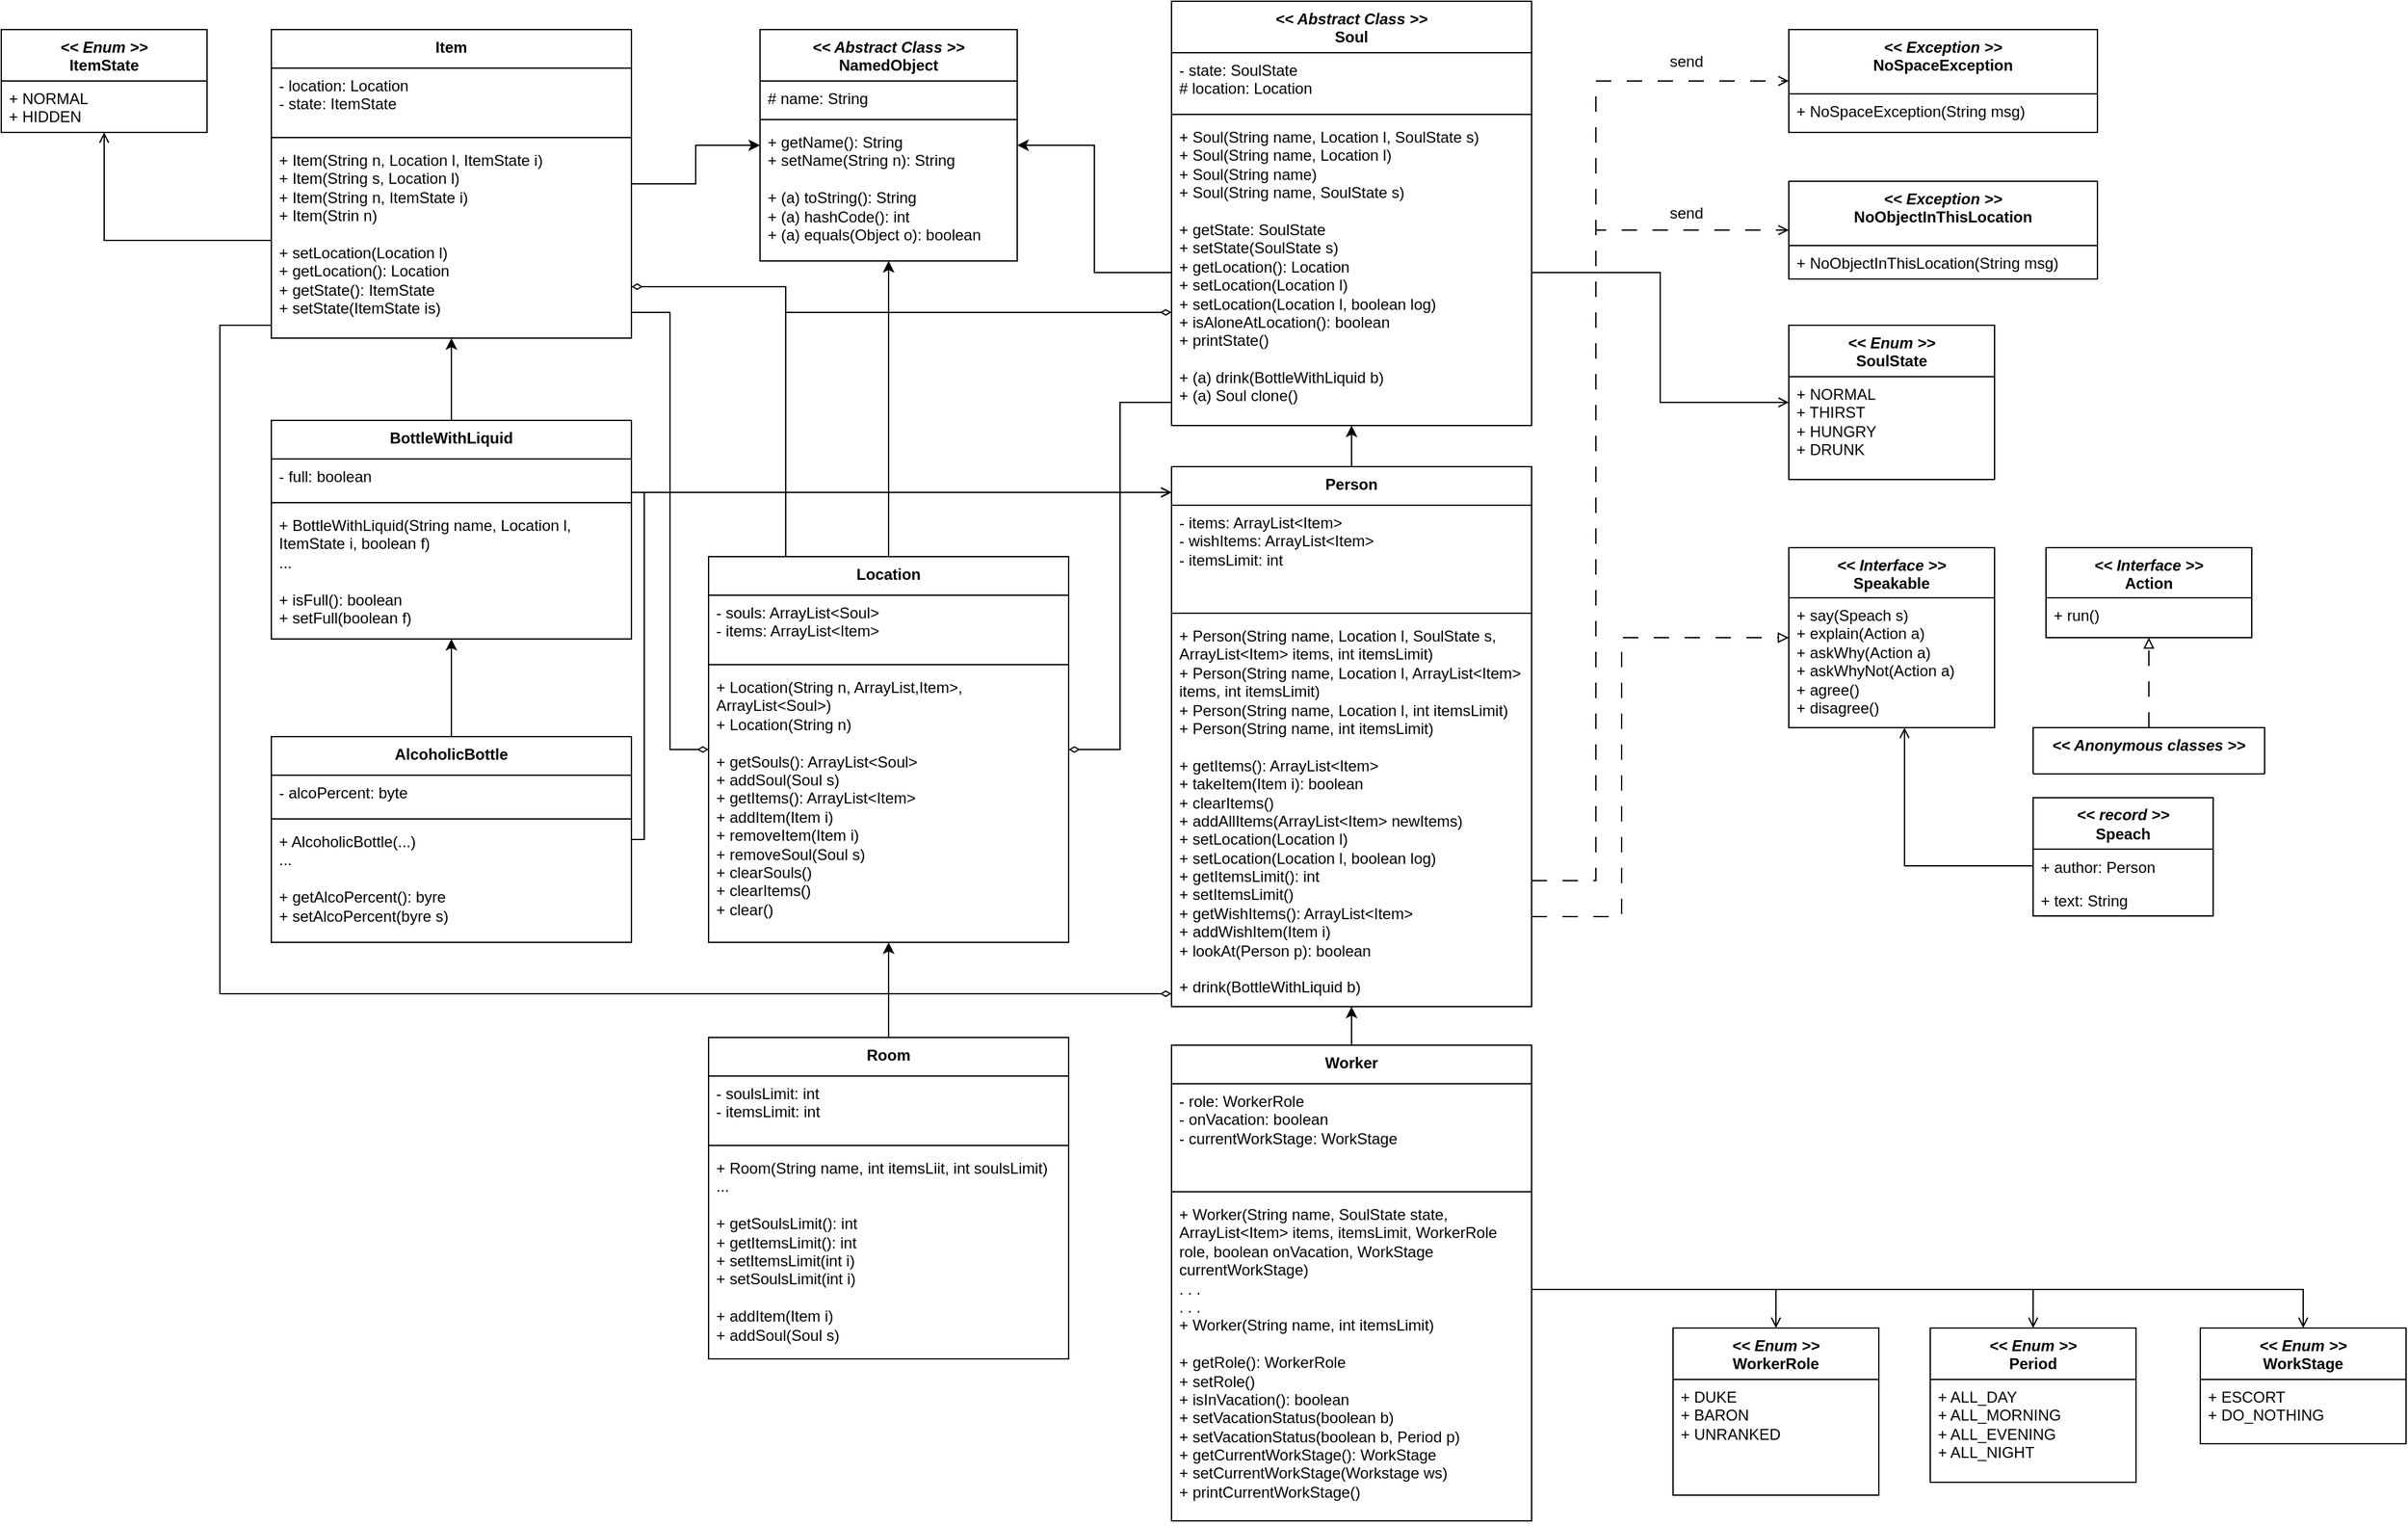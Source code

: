 <mxfile version="24.7.17">
  <diagram name="Страница — 1" id="LqP0IWV-98wRrOKhGhP9">
    <mxGraphModel dx="2715" dy="1742" grid="1" gridSize="10" guides="1" tooltips="1" connect="1" arrows="1" fold="1" page="1" pageScale="1" pageWidth="1920" pageHeight="1200" math="0" shadow="0">
      <root>
        <mxCell id="0" />
        <mxCell id="1" parent="0" />
        <mxCell id="dfD37ds1Ss6bj-lWqaT2-2" value="&lt;i&gt;&amp;lt;&amp;lt; Abstract Class &amp;gt;&amp;gt;&lt;/i&gt;&lt;div&gt;NamedObject&lt;/div&gt;" style="swimlane;fontStyle=1;align=center;verticalAlign=top;childLayout=stackLayout;horizontal=1;startSize=40;horizontalStack=0;resizeParent=1;resizeParentMax=0;resizeLast=0;collapsible=1;marginBottom=0;whiteSpace=wrap;html=1;" vertex="1" parent="1">
          <mxGeometry x="610" y="30" width="200" height="180" as="geometry" />
        </mxCell>
        <mxCell id="dfD37ds1Ss6bj-lWqaT2-3" value="# name: String" style="text;strokeColor=none;fillColor=none;align=left;verticalAlign=top;spacingLeft=4;spacingRight=4;overflow=hidden;rotatable=0;points=[[0,0.5],[1,0.5]];portConstraint=eastwest;whiteSpace=wrap;html=1;" vertex="1" parent="dfD37ds1Ss6bj-lWqaT2-2">
          <mxGeometry y="40" width="200" height="26" as="geometry" />
        </mxCell>
        <mxCell id="dfD37ds1Ss6bj-lWqaT2-4" value="" style="line;strokeWidth=1;fillColor=none;align=left;verticalAlign=middle;spacingTop=-1;spacingLeft=3;spacingRight=3;rotatable=0;labelPosition=right;points=[];portConstraint=eastwest;strokeColor=inherit;" vertex="1" parent="dfD37ds1Ss6bj-lWqaT2-2">
          <mxGeometry y="66" width="200" height="8" as="geometry" />
        </mxCell>
        <mxCell id="dfD37ds1Ss6bj-lWqaT2-5" value="+ getName(): String&lt;div&gt;+ setName(String n): String&lt;/div&gt;&lt;div&gt;&lt;br&gt;&lt;/div&gt;&lt;div&gt;+ (a) toString(): String&lt;/div&gt;&lt;div&gt;+ (a) hashCode(): int&lt;/div&gt;&lt;div&gt;+ (a) equals(Object o): boolean&lt;/div&gt;" style="text;strokeColor=none;fillColor=none;align=left;verticalAlign=top;spacingLeft=4;spacingRight=4;overflow=hidden;rotatable=0;points=[[0,0.5],[1,0.5]];portConstraint=eastwest;whiteSpace=wrap;html=1;" vertex="1" parent="dfD37ds1Ss6bj-lWqaT2-2">
          <mxGeometry y="74" width="200" height="106" as="geometry" />
        </mxCell>
        <mxCell id="dfD37ds1Ss6bj-lWqaT2-100" style="edgeStyle=orthogonalEdgeStyle;rounded=0;orthogonalLoop=1;jettySize=auto;html=1;endArrow=diamondThin;endFill=0;" edge="1" parent="1" source="dfD37ds1Ss6bj-lWqaT2-7" target="dfD37ds1Ss6bj-lWqaT2-55">
          <mxGeometry relative="1" as="geometry">
            <Array as="points">
              <mxPoint x="890" y="320" />
              <mxPoint x="890" y="590" />
            </Array>
          </mxGeometry>
        </mxCell>
        <mxCell id="dfD37ds1Ss6bj-lWqaT2-7" value="&lt;div&gt;&lt;i&gt;&amp;lt;&amp;lt; Abstract Class &amp;gt;&amp;gt;&lt;/i&gt;&lt;/div&gt;Soul" style="swimlane;fontStyle=1;align=center;verticalAlign=top;childLayout=stackLayout;horizontal=1;startSize=40;horizontalStack=0;resizeParent=1;resizeParentMax=0;resizeLast=0;collapsible=1;marginBottom=0;whiteSpace=wrap;html=1;" vertex="1" parent="1">
          <mxGeometry x="930" y="8" width="280" height="330" as="geometry" />
        </mxCell>
        <mxCell id="dfD37ds1Ss6bj-lWqaT2-8" value="- state: SoulState&lt;div&gt;&lt;div&gt;# location: Location&lt;/div&gt;&lt;/div&gt;&lt;div&gt;&lt;br&gt;&lt;/div&gt;" style="text;strokeColor=none;fillColor=none;align=left;verticalAlign=top;spacingLeft=4;spacingRight=4;overflow=hidden;rotatable=0;points=[[0,0.5],[1,0.5]];portConstraint=eastwest;whiteSpace=wrap;html=1;" vertex="1" parent="dfD37ds1Ss6bj-lWqaT2-7">
          <mxGeometry y="40" width="280" height="44" as="geometry" />
        </mxCell>
        <mxCell id="dfD37ds1Ss6bj-lWqaT2-9" value="" style="line;strokeWidth=1;fillColor=none;align=left;verticalAlign=middle;spacingTop=-1;spacingLeft=3;spacingRight=3;rotatable=0;labelPosition=right;points=[];portConstraint=eastwest;strokeColor=inherit;" vertex="1" parent="dfD37ds1Ss6bj-lWqaT2-7">
          <mxGeometry y="84" width="280" height="8" as="geometry" />
        </mxCell>
        <mxCell id="dfD37ds1Ss6bj-lWqaT2-10" value="&lt;div&gt;+ Soul(String name, Location l, SoulState s)&lt;/div&gt;&lt;div&gt;+ Soul(String name, Location l)&lt;/div&gt;&lt;div&gt;+ Soul(String name)&lt;/div&gt;&lt;div&gt;+ Soul(String name, SoulState s)&lt;/div&gt;&lt;div&gt;&lt;br&gt;&lt;/div&gt;+ getState: SoulState&lt;div&gt;+ setState(SoulState s)&lt;/div&gt;&lt;div&gt;+ getLocation(): Location&lt;/div&gt;&lt;div&gt;+ setLocation(Location l)&lt;/div&gt;&lt;div&gt;+ setLocation(Location l, boolean log)&lt;/div&gt;&lt;div&gt;+ isAloneAtLocation(): boolean&lt;/div&gt;&lt;div&gt;+ printState()&lt;/div&gt;&lt;div&gt;&lt;br&gt;&lt;/div&gt;&lt;div&gt;+ (a) drink(BottleWithLiquid b)&lt;/div&gt;&lt;div&gt;+ (a) Soul clone()&lt;/div&gt;" style="text;strokeColor=none;fillColor=none;align=left;verticalAlign=top;spacingLeft=4;spacingRight=4;overflow=hidden;rotatable=0;points=[[0,0.5],[1,0.5]];portConstraint=eastwest;whiteSpace=wrap;html=1;" vertex="1" parent="dfD37ds1Ss6bj-lWqaT2-7">
          <mxGeometry y="92" width="280" height="238" as="geometry" />
        </mxCell>
        <mxCell id="dfD37ds1Ss6bj-lWqaT2-11" style="edgeStyle=orthogonalEdgeStyle;rounded=0;orthogonalLoop=1;jettySize=auto;html=1;" edge="1" parent="1" source="dfD37ds1Ss6bj-lWqaT2-10" target="dfD37ds1Ss6bj-lWqaT2-2">
          <mxGeometry relative="1" as="geometry" />
        </mxCell>
        <mxCell id="dfD37ds1Ss6bj-lWqaT2-30" style="edgeStyle=orthogonalEdgeStyle;rounded=0;orthogonalLoop=1;jettySize=auto;html=1;" edge="1" parent="1" source="dfD37ds1Ss6bj-lWqaT2-12" target="dfD37ds1Ss6bj-lWqaT2-7">
          <mxGeometry relative="1" as="geometry" />
        </mxCell>
        <mxCell id="dfD37ds1Ss6bj-lWqaT2-35" style="edgeStyle=orthogonalEdgeStyle;rounded=0;orthogonalLoop=1;jettySize=auto;html=1;dashed=1;dashPattern=12 12;endArrow=block;endFill=0;" edge="1" parent="1" source="dfD37ds1Ss6bj-lWqaT2-12" target="dfD37ds1Ss6bj-lWqaT2-31">
          <mxGeometry relative="1" as="geometry">
            <Array as="points">
              <mxPoint x="1280" y="720" />
              <mxPoint x="1280" y="503" />
            </Array>
          </mxGeometry>
        </mxCell>
        <mxCell id="dfD37ds1Ss6bj-lWqaT2-12" value="&lt;div&gt;Person&lt;/div&gt;" style="swimlane;fontStyle=1;align=center;verticalAlign=top;childLayout=stackLayout;horizontal=1;startSize=30;horizontalStack=0;resizeParent=1;resizeParentMax=0;resizeLast=0;collapsible=1;marginBottom=0;whiteSpace=wrap;html=1;" vertex="1" parent="1">
          <mxGeometry x="930" y="370" width="280" height="420" as="geometry" />
        </mxCell>
        <mxCell id="dfD37ds1Ss6bj-lWqaT2-13" value="- items: ArrayList&amp;lt;Item&amp;gt;&lt;div&gt;- wishItems: ArrayList&amp;lt;Item&amp;gt;&lt;/div&gt;&lt;div&gt;- itemsLimit: int&lt;/div&gt;" style="text;align=left;verticalAlign=top;spacingLeft=4;spacingRight=4;overflow=hidden;rotatable=0;points=[[0,0.5],[1,0.5]];portConstraint=eastwest;whiteSpace=wrap;html=1;" vertex="1" parent="dfD37ds1Ss6bj-lWqaT2-12">
          <mxGeometry y="30" width="280" height="80" as="geometry" />
        </mxCell>
        <mxCell id="dfD37ds1Ss6bj-lWqaT2-14" value="" style="line;strokeWidth=1;fillColor=none;align=left;verticalAlign=middle;spacingTop=-1;spacingLeft=3;spacingRight=3;rotatable=0;labelPosition=right;points=[];portConstraint=eastwest;strokeColor=inherit;" vertex="1" parent="dfD37ds1Ss6bj-lWqaT2-12">
          <mxGeometry y="110" width="280" height="8" as="geometry" />
        </mxCell>
        <mxCell id="dfD37ds1Ss6bj-lWqaT2-15" value="+ Person(String name, Location l, SoulState s, ArrayList&amp;lt;Item&amp;gt; items, int itemsLimit)&lt;div&gt;+ Person(String name, Location l, ArrayList&amp;lt;Item&amp;gt; items, int itemsLimit)&lt;/div&gt;&lt;div&gt;+ Person(String name, Location l, int itemsLimit)&lt;/div&gt;&lt;div&gt;+ Person(String name, int itemsLimit)&lt;/div&gt;&lt;div&gt;&lt;br&gt;&lt;/div&gt;&lt;div&gt;+ getItems(): ArrayList&amp;lt;Item&amp;gt;&lt;/div&gt;&lt;div&gt;+ takeItem(Item i): boolean&lt;/div&gt;&lt;div&gt;+ clearItems()&lt;/div&gt;&lt;div&gt;+ addAllItems(ArrayList&amp;lt;Item&amp;gt; newItems)&lt;/div&gt;&lt;div&gt;+ setLocation(Location l)&lt;/div&gt;&lt;div&gt;+ setLocation(Location l, boolean log)&lt;/div&gt;&lt;div&gt;+ getItemsLimit(): int&lt;/div&gt;&lt;div&gt;+ setItemsLimit()&lt;/div&gt;&lt;div&gt;+ getWishItems(): ArrayList&amp;lt;Item&amp;gt;&lt;/div&gt;&lt;div&gt;+ addWishItem(Item i)&lt;/div&gt;&lt;div&gt;+ lookAt(Person p): boolean&lt;/div&gt;&lt;div&gt;&lt;br&gt;&lt;/div&gt;&lt;div&gt;+ drink(BottleWithLiquid b)&lt;/div&gt;" style="text;strokeColor=none;fillColor=none;align=left;verticalAlign=top;spacingLeft=4;spacingRight=4;overflow=hidden;rotatable=0;points=[[0,0.5],[1,0.5]];portConstraint=eastwest;whiteSpace=wrap;html=1;" vertex="1" parent="dfD37ds1Ss6bj-lWqaT2-12">
          <mxGeometry y="118" width="280" height="302" as="geometry" />
        </mxCell>
        <mxCell id="dfD37ds1Ss6bj-lWqaT2-16" value="&lt;i&gt;&amp;lt;&amp;lt; Exception &amp;gt;&amp;gt;&lt;/i&gt;&lt;div&gt;NoSpaceException&lt;/div&gt;" style="swimlane;fontStyle=1;align=center;verticalAlign=top;childLayout=stackLayout;horizontal=1;startSize=50;horizontalStack=0;resizeParent=1;resizeParentMax=0;resizeLast=0;collapsible=1;marginBottom=0;whiteSpace=wrap;html=1;" vertex="1" parent="1">
          <mxGeometry x="1410" y="30" width="240" height="80" as="geometry" />
        </mxCell>
        <mxCell id="dfD37ds1Ss6bj-lWqaT2-19" value="+ NoSpaceException(String msg)" style="text;strokeColor=none;fillColor=none;align=left;verticalAlign=top;spacingLeft=4;spacingRight=4;overflow=hidden;rotatable=0;points=[[0,0.5],[1,0.5]];portConstraint=eastwest;whiteSpace=wrap;html=1;" vertex="1" parent="dfD37ds1Ss6bj-lWqaT2-16">
          <mxGeometry y="50" width="240" height="30" as="geometry" />
        </mxCell>
        <mxCell id="dfD37ds1Ss6bj-lWqaT2-20" value="&lt;i&gt;&amp;lt;&amp;lt; Exception &amp;gt;&amp;gt;&lt;/i&gt;&lt;div&gt;NoObjectInThisLocation&lt;/div&gt;" style="swimlane;fontStyle=1;align=center;verticalAlign=top;childLayout=stackLayout;horizontal=1;startSize=50;horizontalStack=0;resizeParent=1;resizeParentMax=0;resizeLast=0;collapsible=1;marginBottom=0;whiteSpace=wrap;html=1;" vertex="1" parent="1">
          <mxGeometry x="1410" y="148" width="240" height="76" as="geometry" />
        </mxCell>
        <mxCell id="dfD37ds1Ss6bj-lWqaT2-23" value="+&amp;nbsp;&lt;span style=&quot;text-align: center;&quot;&gt;NoObjectInThisLocation(String msg)&lt;/span&gt;" style="text;strokeColor=none;fillColor=none;align=left;verticalAlign=top;spacingLeft=4;spacingRight=4;overflow=hidden;rotatable=0;points=[[0,0.5],[1,0.5]];portConstraint=eastwest;whiteSpace=wrap;html=1;" vertex="1" parent="dfD37ds1Ss6bj-lWqaT2-20">
          <mxGeometry y="50" width="240" height="26" as="geometry" />
        </mxCell>
        <mxCell id="dfD37ds1Ss6bj-lWqaT2-24" style="edgeStyle=orthogonalEdgeStyle;rounded=0;orthogonalLoop=1;jettySize=auto;html=1;dashed=1;dashPattern=12 12;endArrow=open;endFill=0;" edge="1" parent="1" source="dfD37ds1Ss6bj-lWqaT2-15" target="dfD37ds1Ss6bj-lWqaT2-16">
          <mxGeometry relative="1" as="geometry">
            <Array as="points">
              <mxPoint x="1260" y="692" />
              <mxPoint x="1260" y="70" />
            </Array>
          </mxGeometry>
        </mxCell>
        <mxCell id="dfD37ds1Ss6bj-lWqaT2-25" style="edgeStyle=orthogonalEdgeStyle;rounded=0;orthogonalLoop=1;jettySize=auto;html=1;dashed=1;dashPattern=12 12;endArrow=open;endFill=0;" edge="1" parent="1" source="dfD37ds1Ss6bj-lWqaT2-15" target="dfD37ds1Ss6bj-lWqaT2-20">
          <mxGeometry relative="1" as="geometry">
            <Array as="points">
              <mxPoint x="1260" y="692" />
              <mxPoint x="1260" y="186" />
            </Array>
          </mxGeometry>
        </mxCell>
        <mxCell id="dfD37ds1Ss6bj-lWqaT2-28" value="send" style="text;html=1;align=center;verticalAlign=middle;resizable=0;points=[];autosize=1;strokeColor=none;fillColor=none;" vertex="1" parent="1">
          <mxGeometry x="1305" y="158" width="50" height="30" as="geometry" />
        </mxCell>
        <mxCell id="dfD37ds1Ss6bj-lWqaT2-29" value="send" style="text;html=1;align=center;verticalAlign=middle;resizable=0;points=[];autosize=1;strokeColor=none;fillColor=none;" vertex="1" parent="1">
          <mxGeometry x="1305" y="40" width="50" height="30" as="geometry" />
        </mxCell>
        <mxCell id="dfD37ds1Ss6bj-lWqaT2-31" value="&lt;i&gt;&amp;lt;&amp;lt; Interface &amp;gt;&amp;gt;&lt;/i&gt;&lt;div&gt;Speakable&lt;/div&gt;" style="swimlane;fontStyle=1;align=center;verticalAlign=top;childLayout=stackLayout;horizontal=1;startSize=39;horizontalStack=0;resizeParent=1;resizeParentMax=0;resizeLast=0;collapsible=1;marginBottom=0;whiteSpace=wrap;html=1;" vertex="1" parent="1">
          <mxGeometry x="1410" y="433" width="160" height="140" as="geometry" />
        </mxCell>
        <mxCell id="dfD37ds1Ss6bj-lWqaT2-34" value="+ say(Speach s)&lt;div&gt;+ explain(Action a)&lt;/div&gt;&lt;div&gt;+ askWhy(Action a)&lt;/div&gt;&lt;div&gt;+ askWhyNot(Action a)&lt;/div&gt;&lt;div&gt;+ agree()&lt;/div&gt;&lt;div&gt;+ disagree()&lt;/div&gt;" style="text;strokeColor=none;fillColor=none;align=left;verticalAlign=top;spacingLeft=4;spacingRight=4;overflow=hidden;rotatable=0;points=[[0,0.5],[1,0.5]];portConstraint=eastwest;whiteSpace=wrap;html=1;" vertex="1" parent="dfD37ds1Ss6bj-lWqaT2-31">
          <mxGeometry y="39" width="160" height="101" as="geometry" />
        </mxCell>
        <mxCell id="dfD37ds1Ss6bj-lWqaT2-36" value="&lt;i&gt;&amp;lt;&amp;lt; Interface &amp;gt;&amp;gt;&lt;/i&gt;&lt;div&gt;Action&lt;/div&gt;" style="swimlane;fontStyle=1;align=center;verticalAlign=top;childLayout=stackLayout;horizontal=1;startSize=39;horizontalStack=0;resizeParent=1;resizeParentMax=0;resizeLast=0;collapsible=1;marginBottom=0;whiteSpace=wrap;html=1;" vertex="1" parent="1">
          <mxGeometry x="1610" y="433" width="160" height="70" as="geometry" />
        </mxCell>
        <mxCell id="dfD37ds1Ss6bj-lWqaT2-37" value="+ run()" style="text;strokeColor=none;fillColor=none;align=left;verticalAlign=top;spacingLeft=4;spacingRight=4;overflow=hidden;rotatable=0;points=[[0,0.5],[1,0.5]];portConstraint=eastwest;whiteSpace=wrap;html=1;" vertex="1" parent="dfD37ds1Ss6bj-lWqaT2-36">
          <mxGeometry y="39" width="160" height="31" as="geometry" />
        </mxCell>
        <mxCell id="dfD37ds1Ss6bj-lWqaT2-40" style="edgeStyle=orthogonalEdgeStyle;rounded=0;orthogonalLoop=1;jettySize=auto;html=1;dashed=1;dashPattern=12 12;endArrow=block;endFill=0;" edge="1" parent="1" source="dfD37ds1Ss6bj-lWqaT2-38" target="dfD37ds1Ss6bj-lWqaT2-36">
          <mxGeometry relative="1" as="geometry" />
        </mxCell>
        <mxCell id="dfD37ds1Ss6bj-lWqaT2-38" value="&lt;i&gt;&amp;lt;&amp;lt; Anonymous classes &amp;gt;&amp;gt;&lt;/i&gt;&lt;div&gt;&lt;br&gt;&lt;/div&gt;" style="swimlane;fontStyle=1;align=center;verticalAlign=top;childLayout=stackLayout;horizontal=1;startSize=36;horizontalStack=0;resizeParent=1;resizeParentMax=0;resizeLast=0;collapsible=1;marginBottom=0;whiteSpace=wrap;html=1;" vertex="1" parent="1">
          <mxGeometry x="1600" y="573" width="180" height="36" as="geometry" />
        </mxCell>
        <mxCell id="dfD37ds1Ss6bj-lWqaT2-45" style="edgeStyle=orthogonalEdgeStyle;rounded=0;orthogonalLoop=1;jettySize=auto;html=1;" edge="1" parent="1" source="dfD37ds1Ss6bj-lWqaT2-41" target="dfD37ds1Ss6bj-lWqaT2-15">
          <mxGeometry relative="1" as="geometry">
            <Array as="points">
              <mxPoint x="1070" y="780" />
              <mxPoint x="1070" y="780" />
            </Array>
          </mxGeometry>
        </mxCell>
        <mxCell id="dfD37ds1Ss6bj-lWqaT2-79" style="edgeStyle=orthogonalEdgeStyle;rounded=0;orthogonalLoop=1;jettySize=auto;html=1;endArrow=open;endFill=0;" edge="1" parent="1" source="dfD37ds1Ss6bj-lWqaT2-41" target="dfD37ds1Ss6bj-lWqaT2-68">
          <mxGeometry relative="1" as="geometry">
            <Array as="points">
              <mxPoint x="1810" y="1010" />
            </Array>
          </mxGeometry>
        </mxCell>
        <mxCell id="dfD37ds1Ss6bj-lWqaT2-41" value="&lt;div&gt;Worker&lt;/div&gt;" style="swimlane;fontStyle=1;align=center;verticalAlign=top;childLayout=stackLayout;horizontal=1;startSize=30;horizontalStack=0;resizeParent=1;resizeParentMax=0;resizeLast=0;collapsible=1;marginBottom=0;whiteSpace=wrap;html=1;" vertex="1" parent="1">
          <mxGeometry x="930" y="820" width="280" height="370" as="geometry" />
        </mxCell>
        <mxCell id="dfD37ds1Ss6bj-lWqaT2-42" value="- role: WorkerRole&lt;div&gt;- onVacation: boolean&lt;/div&gt;&lt;div&gt;- currentWorkStage: WorkStage&lt;/div&gt;" style="text;align=left;verticalAlign=top;spacingLeft=4;spacingRight=4;overflow=hidden;rotatable=0;points=[[0,0.5],[1,0.5]];portConstraint=eastwest;whiteSpace=wrap;html=1;" vertex="1" parent="dfD37ds1Ss6bj-lWqaT2-41">
          <mxGeometry y="30" width="280" height="80" as="geometry" />
        </mxCell>
        <mxCell id="dfD37ds1Ss6bj-lWqaT2-43" value="" style="line;strokeWidth=1;fillColor=none;align=left;verticalAlign=middle;spacingTop=-1;spacingLeft=3;spacingRight=3;rotatable=0;labelPosition=right;points=[];portConstraint=eastwest;strokeColor=inherit;" vertex="1" parent="dfD37ds1Ss6bj-lWqaT2-41">
          <mxGeometry y="110" width="280" height="8" as="geometry" />
        </mxCell>
        <mxCell id="dfD37ds1Ss6bj-lWqaT2-44" value="+ Worker(String name, SoulState state, ArrayList&amp;lt;Item&amp;gt; items, itemsLimit, WorkerRole role, boolean onVacation, WorkStage currentWorkStage)&lt;div&gt;. . .&lt;/div&gt;&lt;div&gt;. . .&lt;/div&gt;&lt;div&gt;+ Worker(String name, int itemsLimit)&lt;/div&gt;&lt;div&gt;&lt;br&gt;&lt;/div&gt;&lt;div&gt;+ getRole(): WorkerRole&lt;/div&gt;&lt;div&gt;+ setRole()&lt;/div&gt;&lt;div&gt;+ isInVacation(): boolean&lt;/div&gt;&lt;div&gt;+ setVacationStatus(boolean b)&lt;/div&gt;&lt;div&gt;+ setVacationStatus(boolean b, Period p)&lt;/div&gt;&lt;div&gt;+ getCurrentWorkStage(): WorkStage&lt;/div&gt;&lt;div&gt;+ setCurrentWorkStage(Workstage ws)&lt;/div&gt;&lt;div&gt;+ printCurrentWorkStage()&lt;/div&gt;&lt;div&gt;&lt;br&gt;&lt;/div&gt;&lt;div&gt;&lt;br&gt;&lt;/div&gt;" style="text;strokeColor=none;fillColor=none;align=left;verticalAlign=top;spacingLeft=4;spacingRight=4;overflow=hidden;rotatable=0;points=[[0,0.5],[1,0.5]];portConstraint=eastwest;whiteSpace=wrap;html=1;" vertex="1" parent="dfD37ds1Ss6bj-lWqaT2-41">
          <mxGeometry y="118" width="280" height="252" as="geometry" />
        </mxCell>
        <mxCell id="dfD37ds1Ss6bj-lWqaT2-54" style="edgeStyle=orthogonalEdgeStyle;rounded=0;orthogonalLoop=1;jettySize=auto;html=1;" edge="1" parent="1" source="dfD37ds1Ss6bj-lWqaT2-46" target="dfD37ds1Ss6bj-lWqaT2-2">
          <mxGeometry relative="1" as="geometry" />
        </mxCell>
        <mxCell id="dfD37ds1Ss6bj-lWqaT2-46" value="&lt;div&gt;Item&lt;/div&gt;" style="swimlane;fontStyle=1;align=center;verticalAlign=top;childLayout=stackLayout;horizontal=1;startSize=30;horizontalStack=0;resizeParent=1;resizeParentMax=0;resizeLast=0;collapsible=1;marginBottom=0;whiteSpace=wrap;html=1;" vertex="1" parent="1">
          <mxGeometry x="230" y="30" width="280" height="240" as="geometry" />
        </mxCell>
        <mxCell id="dfD37ds1Ss6bj-lWqaT2-47" value="- location: Location&lt;div&gt;- state: ItemState&lt;/div&gt;" style="text;align=left;verticalAlign=top;spacingLeft=4;spacingRight=4;overflow=hidden;rotatable=0;points=[[0,0.5],[1,0.5]];portConstraint=eastwest;whiteSpace=wrap;html=1;" vertex="1" parent="dfD37ds1Ss6bj-lWqaT2-46">
          <mxGeometry y="30" width="280" height="50" as="geometry" />
        </mxCell>
        <mxCell id="dfD37ds1Ss6bj-lWqaT2-48" value="" style="line;strokeWidth=1;fillColor=none;align=left;verticalAlign=middle;spacingTop=-1;spacingLeft=3;spacingRight=3;rotatable=0;labelPosition=right;points=[];portConstraint=eastwest;strokeColor=inherit;" vertex="1" parent="dfD37ds1Ss6bj-lWqaT2-46">
          <mxGeometry y="80" width="280" height="8" as="geometry" />
        </mxCell>
        <mxCell id="dfD37ds1Ss6bj-lWqaT2-49" value="+ Item(String n, Location l, ItemState i)&lt;div&gt;+ Item(String s, Location l)&lt;/div&gt;&lt;div&gt;+ Item(String n, ItemState i)&lt;/div&gt;&lt;div&gt;+ Item(Strin n)&lt;/div&gt;&lt;div&gt;&lt;br&gt;&lt;/div&gt;&lt;div&gt;+ setLocation(Location l)&lt;/div&gt;&lt;div&gt;+ getLocation(): Location&lt;/div&gt;&lt;div&gt;+ getState(): ItemState&lt;/div&gt;&lt;div&gt;+ setState(ItemState is)&lt;/div&gt;&lt;div&gt;&lt;br&gt;&lt;/div&gt;&lt;div&gt;&lt;br&gt;&lt;/div&gt;" style="text;strokeColor=none;fillColor=none;align=left;verticalAlign=top;spacingLeft=4;spacingRight=4;overflow=hidden;rotatable=0;points=[[0,0.5],[1,0.5]];portConstraint=eastwest;whiteSpace=wrap;html=1;" vertex="1" parent="dfD37ds1Ss6bj-lWqaT2-46">
          <mxGeometry y="88" width="280" height="152" as="geometry" />
        </mxCell>
        <mxCell id="dfD37ds1Ss6bj-lWqaT2-59" style="edgeStyle=orthogonalEdgeStyle;rounded=0;orthogonalLoop=1;jettySize=auto;html=1;" edge="1" parent="1" source="dfD37ds1Ss6bj-lWqaT2-55" target="dfD37ds1Ss6bj-lWqaT2-2">
          <mxGeometry relative="1" as="geometry" />
        </mxCell>
        <mxCell id="dfD37ds1Ss6bj-lWqaT2-103" style="edgeStyle=orthogonalEdgeStyle;rounded=0;orthogonalLoop=1;jettySize=auto;html=1;endArrow=diamondThin;endFill=0;" edge="1" parent="1" source="dfD37ds1Ss6bj-lWqaT2-55" target="dfD37ds1Ss6bj-lWqaT2-7">
          <mxGeometry relative="1" as="geometry">
            <Array as="points">
              <mxPoint x="630" y="250" />
            </Array>
          </mxGeometry>
        </mxCell>
        <mxCell id="dfD37ds1Ss6bj-lWqaT2-55" value="&lt;div&gt;Location&lt;/div&gt;" style="swimlane;fontStyle=1;align=center;verticalAlign=top;childLayout=stackLayout;horizontal=1;startSize=30;horizontalStack=0;resizeParent=1;resizeParentMax=0;resizeLast=0;collapsible=1;marginBottom=0;whiteSpace=wrap;html=1;" vertex="1" parent="1">
          <mxGeometry x="570" y="440" width="280" height="300" as="geometry" />
        </mxCell>
        <mxCell id="dfD37ds1Ss6bj-lWqaT2-56" value="- souls: ArrayList&amp;lt;Soul&amp;gt;&lt;div&gt;- items: ArrayList&amp;lt;Item&amp;gt;&lt;/div&gt;" style="text;align=left;verticalAlign=top;spacingLeft=4;spacingRight=4;overflow=hidden;rotatable=0;points=[[0,0.5],[1,0.5]];portConstraint=eastwest;whiteSpace=wrap;html=1;" vertex="1" parent="dfD37ds1Ss6bj-lWqaT2-55">
          <mxGeometry y="30" width="280" height="50" as="geometry" />
        </mxCell>
        <mxCell id="dfD37ds1Ss6bj-lWqaT2-57" value="" style="line;strokeWidth=1;fillColor=none;align=left;verticalAlign=middle;spacingTop=-1;spacingLeft=3;spacingRight=3;rotatable=0;labelPosition=right;points=[];portConstraint=eastwest;strokeColor=inherit;" vertex="1" parent="dfD37ds1Ss6bj-lWqaT2-55">
          <mxGeometry y="80" width="280" height="8" as="geometry" />
        </mxCell>
        <mxCell id="dfD37ds1Ss6bj-lWqaT2-58" value="+ Location(String n, ArrayList,Item&amp;gt;, ArrayList&amp;lt;Soul&amp;gt;)&lt;div&gt;+ Location(String n)&lt;/div&gt;&lt;div&gt;&lt;br&gt;&lt;/div&gt;&lt;div&gt;+ getSouls(): ArrayList&amp;lt;Soul&amp;gt;&lt;/div&gt;&lt;div&gt;+ addSoul(Soul s)&lt;/div&gt;&lt;div&gt;+ getItems(): ArrayList&amp;lt;Item&amp;gt;&lt;/div&gt;&lt;div&gt;+ addItem(Item i)&lt;/div&gt;&lt;div&gt;+ removeItem(Item i)&lt;/div&gt;&lt;div&gt;+ removeSoul(Soul s)&lt;/div&gt;&lt;div&gt;+ clearSouls()&lt;/div&gt;&lt;div&gt;+ clearItems()&lt;/div&gt;&lt;div&gt;+ clear()&lt;br&gt;&lt;div&gt;&lt;br&gt;&lt;/div&gt;&lt;div&gt;&lt;br&gt;&lt;/div&gt;&lt;/div&gt;" style="text;strokeColor=none;fillColor=none;align=left;verticalAlign=top;spacingLeft=4;spacingRight=4;overflow=hidden;rotatable=0;points=[[0,0.5],[1,0.5]];portConstraint=eastwest;whiteSpace=wrap;html=1;" vertex="1" parent="dfD37ds1Ss6bj-lWqaT2-55">
          <mxGeometry y="88" width="280" height="212" as="geometry" />
        </mxCell>
        <mxCell id="dfD37ds1Ss6bj-lWqaT2-60" value="&lt;i&gt;&amp;lt;&amp;lt; Enum &amp;gt;&amp;gt;&lt;/i&gt;&lt;div&gt;SoulState&lt;/div&gt;" style="swimlane;fontStyle=1;align=center;verticalAlign=top;childLayout=stackLayout;horizontal=1;startSize=40;horizontalStack=0;resizeParent=1;resizeParentMax=0;resizeLast=0;collapsible=1;marginBottom=0;whiteSpace=wrap;html=1;" vertex="1" parent="1">
          <mxGeometry x="1410" y="260" width="160" height="120" as="geometry" />
        </mxCell>
        <mxCell id="dfD37ds1Ss6bj-lWqaT2-61" value="+ NORMAL&lt;div&gt;+ THIRST&lt;/div&gt;&lt;div&gt;+ HUNGRY&lt;/div&gt;&lt;div&gt;+ DRUNK&lt;/div&gt;" style="text;strokeColor=none;fillColor=none;align=left;verticalAlign=top;spacingLeft=4;spacingRight=4;overflow=hidden;rotatable=0;points=[[0,0.5],[1,0.5]];portConstraint=eastwest;whiteSpace=wrap;html=1;" vertex="1" parent="dfD37ds1Ss6bj-lWqaT2-60">
          <mxGeometry y="40" width="160" height="80" as="geometry" />
        </mxCell>
        <mxCell id="dfD37ds1Ss6bj-lWqaT2-62" value="&lt;i&gt;&amp;lt;&amp;lt; Enum &amp;gt;&amp;gt;&lt;/i&gt;&lt;div&gt;Period&lt;/div&gt;" style="swimlane;fontStyle=1;align=center;verticalAlign=top;childLayout=stackLayout;horizontal=1;startSize=40;horizontalStack=0;resizeParent=1;resizeParentMax=0;resizeLast=0;collapsible=1;marginBottom=0;whiteSpace=wrap;html=1;" vertex="1" parent="1">
          <mxGeometry x="1520" y="1040" width="160" height="120" as="geometry" />
        </mxCell>
        <mxCell id="dfD37ds1Ss6bj-lWqaT2-63" value="+ ALL_DAY&lt;div&gt;+ ALL_MORNING&lt;/div&gt;&lt;div&gt;+ ALL_EVENING&lt;/div&gt;&lt;div&gt;+ ALL_NIGHT&lt;/div&gt;" style="text;strokeColor=none;fillColor=none;align=left;verticalAlign=top;spacingLeft=4;spacingRight=4;overflow=hidden;rotatable=0;points=[[0,0.5],[1,0.5]];portConstraint=eastwest;whiteSpace=wrap;html=1;" vertex="1" parent="dfD37ds1Ss6bj-lWqaT2-62">
          <mxGeometry y="40" width="160" height="80" as="geometry" />
        </mxCell>
        <mxCell id="dfD37ds1Ss6bj-lWqaT2-64" value="&lt;i&gt;&amp;lt;&amp;lt; Enum &amp;gt;&amp;gt;&lt;/i&gt;&lt;div&gt;WorkerRole&lt;/div&gt;" style="swimlane;fontStyle=1;align=center;verticalAlign=top;childLayout=stackLayout;horizontal=1;startSize=40;horizontalStack=0;resizeParent=1;resizeParentMax=0;resizeLast=0;collapsible=1;marginBottom=0;whiteSpace=wrap;html=1;" vertex="1" parent="1">
          <mxGeometry x="1320" y="1040" width="160" height="130" as="geometry" />
        </mxCell>
        <mxCell id="dfD37ds1Ss6bj-lWqaT2-65" value="+ DUKE&lt;div&gt;+ BARON&lt;/div&gt;&lt;div&gt;+ UNRANKED&lt;/div&gt;" style="text;strokeColor=none;fillColor=none;align=left;verticalAlign=top;spacingLeft=4;spacingRight=4;overflow=hidden;rotatable=0;points=[[0,0.5],[1,0.5]];portConstraint=eastwest;whiteSpace=wrap;html=1;" vertex="1" parent="dfD37ds1Ss6bj-lWqaT2-64">
          <mxGeometry y="40" width="160" height="90" as="geometry" />
        </mxCell>
        <mxCell id="dfD37ds1Ss6bj-lWqaT2-68" value="&lt;i&gt;&amp;lt;&amp;lt; Enum &amp;gt;&amp;gt;&lt;/i&gt;&lt;div&gt;WorkStage&lt;/div&gt;" style="swimlane;fontStyle=1;align=center;verticalAlign=top;childLayout=stackLayout;horizontal=1;startSize=40;horizontalStack=0;resizeParent=1;resizeParentMax=0;resizeLast=0;collapsible=1;marginBottom=0;whiteSpace=wrap;html=1;" vertex="1" parent="1">
          <mxGeometry x="1730" y="1040" width="160" height="90" as="geometry" />
        </mxCell>
        <mxCell id="dfD37ds1Ss6bj-lWqaT2-69" value="+ ESCORT&lt;div&gt;+ DO_NOTHING&lt;/div&gt;" style="text;strokeColor=none;fillColor=none;align=left;verticalAlign=top;spacingLeft=4;spacingRight=4;overflow=hidden;rotatable=0;points=[[0,0.5],[1,0.5]];portConstraint=eastwest;whiteSpace=wrap;html=1;" vertex="1" parent="dfD37ds1Ss6bj-lWqaT2-68">
          <mxGeometry y="40" width="160" height="50" as="geometry" />
        </mxCell>
        <mxCell id="dfD37ds1Ss6bj-lWqaT2-70" value="&lt;b&gt;&lt;i&gt;&amp;lt;&amp;lt; record &amp;gt;&amp;gt;&lt;/i&gt;&lt;/b&gt;&lt;div&gt;&lt;b&gt;Speach&lt;/b&gt;&lt;/div&gt;" style="swimlane;fontStyle=0;childLayout=stackLayout;horizontal=1;startSize=40;horizontalStack=0;resizeParent=1;resizeParentMax=0;resizeLast=0;collapsible=1;marginBottom=0;whiteSpace=wrap;html=1;" vertex="1" parent="1">
          <mxGeometry x="1600" y="627.5" width="140" height="92" as="geometry" />
        </mxCell>
        <mxCell id="dfD37ds1Ss6bj-lWqaT2-71" value="+ author: Person" style="text;strokeColor=none;fillColor=none;align=left;verticalAlign=top;spacingLeft=4;spacingRight=4;overflow=hidden;rotatable=0;points=[[0,0.5],[1,0.5]];portConstraint=eastwest;whiteSpace=wrap;html=1;" vertex="1" parent="dfD37ds1Ss6bj-lWqaT2-70">
          <mxGeometry y="40" width="140" height="26" as="geometry" />
        </mxCell>
        <mxCell id="dfD37ds1Ss6bj-lWqaT2-72" value="+ text: String" style="text;strokeColor=none;fillColor=none;align=left;verticalAlign=top;spacingLeft=4;spacingRight=4;overflow=hidden;rotatable=0;points=[[0,0.5],[1,0.5]];portConstraint=eastwest;whiteSpace=wrap;html=1;" vertex="1" parent="dfD37ds1Ss6bj-lWqaT2-70">
          <mxGeometry y="66" width="140" height="26" as="geometry" />
        </mxCell>
        <mxCell id="dfD37ds1Ss6bj-lWqaT2-73" style="edgeStyle=orthogonalEdgeStyle;rounded=0;orthogonalLoop=1;jettySize=auto;html=1;endArrow=open;endFill=0;" edge="1" parent="1" source="dfD37ds1Ss6bj-lWqaT2-71" target="dfD37ds1Ss6bj-lWqaT2-31">
          <mxGeometry relative="1" as="geometry">
            <Array as="points">
              <mxPoint x="1500" y="620" />
              <mxPoint x="1500" y="620" />
            </Array>
            <mxPoint x="1830" y="747" as="targetPoint" />
          </mxGeometry>
        </mxCell>
        <mxCell id="dfD37ds1Ss6bj-lWqaT2-74" style="edgeStyle=orthogonalEdgeStyle;rounded=0;orthogonalLoop=1;jettySize=auto;html=1;endArrow=open;endFill=0;" edge="1" parent="1" source="dfD37ds1Ss6bj-lWqaT2-10" target="dfD37ds1Ss6bj-lWqaT2-60">
          <mxGeometry relative="1" as="geometry" />
        </mxCell>
        <mxCell id="dfD37ds1Ss6bj-lWqaT2-77" style="edgeStyle=orthogonalEdgeStyle;rounded=0;orthogonalLoop=1;jettySize=auto;html=1;endArrow=open;endFill=0;" edge="1" parent="1" source="dfD37ds1Ss6bj-lWqaT2-44" target="dfD37ds1Ss6bj-lWqaT2-64">
          <mxGeometry relative="1" as="geometry">
            <Array as="points">
              <mxPoint x="1400" y="1010" />
            </Array>
          </mxGeometry>
        </mxCell>
        <mxCell id="dfD37ds1Ss6bj-lWqaT2-78" style="edgeStyle=orthogonalEdgeStyle;rounded=0;orthogonalLoop=1;jettySize=auto;html=1;endArrow=open;endFill=0;" edge="1" parent="1" source="dfD37ds1Ss6bj-lWqaT2-44" target="dfD37ds1Ss6bj-lWqaT2-62">
          <mxGeometry relative="1" as="geometry">
            <Array as="points">
              <mxPoint x="1600" y="1010" />
            </Array>
          </mxGeometry>
        </mxCell>
        <mxCell id="dfD37ds1Ss6bj-lWqaT2-81" style="edgeStyle=orthogonalEdgeStyle;rounded=0;orthogonalLoop=1;jettySize=auto;html=1;endArrow=diamondThin;endFill=0;" edge="1" parent="1" source="dfD37ds1Ss6bj-lWqaT2-55" target="dfD37ds1Ss6bj-lWqaT2-46">
          <mxGeometry relative="1" as="geometry">
            <Array as="points">
              <mxPoint x="630" y="230" />
            </Array>
          </mxGeometry>
        </mxCell>
        <mxCell id="dfD37ds1Ss6bj-lWqaT2-86" style="edgeStyle=orthogonalEdgeStyle;rounded=0;orthogonalLoop=1;jettySize=auto;html=1;" edge="1" parent="1" source="dfD37ds1Ss6bj-lWqaT2-82" target="dfD37ds1Ss6bj-lWqaT2-55">
          <mxGeometry relative="1" as="geometry" />
        </mxCell>
        <mxCell id="dfD37ds1Ss6bj-lWqaT2-82" value="&lt;div&gt;Room&lt;/div&gt;" style="swimlane;fontStyle=1;align=center;verticalAlign=top;childLayout=stackLayout;horizontal=1;startSize=30;horizontalStack=0;resizeParent=1;resizeParentMax=0;resizeLast=0;collapsible=1;marginBottom=0;whiteSpace=wrap;html=1;" vertex="1" parent="1">
          <mxGeometry x="570" y="814" width="280" height="250" as="geometry" />
        </mxCell>
        <mxCell id="dfD37ds1Ss6bj-lWqaT2-83" value="- soulsLimit: int&lt;div&gt;- itemsLimit: int&lt;/div&gt;" style="text;align=left;verticalAlign=top;spacingLeft=4;spacingRight=4;overflow=hidden;rotatable=0;points=[[0,0.5],[1,0.5]];portConstraint=eastwest;whiteSpace=wrap;html=1;" vertex="1" parent="dfD37ds1Ss6bj-lWqaT2-82">
          <mxGeometry y="30" width="280" height="50" as="geometry" />
        </mxCell>
        <mxCell id="dfD37ds1Ss6bj-lWqaT2-84" value="" style="line;strokeWidth=1;fillColor=none;align=left;verticalAlign=middle;spacingTop=-1;spacingLeft=3;spacingRight=3;rotatable=0;labelPosition=right;points=[];portConstraint=eastwest;strokeColor=inherit;" vertex="1" parent="dfD37ds1Ss6bj-lWqaT2-82">
          <mxGeometry y="80" width="280" height="8" as="geometry" />
        </mxCell>
        <mxCell id="dfD37ds1Ss6bj-lWqaT2-85" value="&lt;div&gt;&lt;div&gt;+ Room(String name, int itemsLiit, int soulsLimit)&lt;/div&gt;&lt;/div&gt;&lt;div&gt;...&lt;/div&gt;&lt;div&gt;&lt;br&gt;&lt;/div&gt;&lt;div&gt;+ getSoulsLimit(): int&lt;/div&gt;&lt;div&gt;+ getItemsLimit(): int&lt;/div&gt;&lt;div&gt;+ setItemsLimit(int i)&lt;/div&gt;&lt;div&gt;+ setSoulsLimit(int i)&lt;/div&gt;&lt;div&gt;&lt;br&gt;&lt;/div&gt;&lt;div&gt;+ addItem(Item i)&lt;/div&gt;&lt;div&gt;+ addSoul(Soul s)&lt;/div&gt;" style="text;strokeColor=none;fillColor=none;align=left;verticalAlign=top;spacingLeft=4;spacingRight=4;overflow=hidden;rotatable=0;points=[[0,0.5],[1,0.5]];portConstraint=eastwest;whiteSpace=wrap;html=1;" vertex="1" parent="dfD37ds1Ss6bj-lWqaT2-82">
          <mxGeometry y="88" width="280" height="162" as="geometry" />
        </mxCell>
        <mxCell id="dfD37ds1Ss6bj-lWqaT2-87" value="&lt;i&gt;&amp;lt;&amp;lt; Enum &amp;gt;&amp;gt;&lt;/i&gt;&lt;div&gt;ItemState&lt;/div&gt;" style="swimlane;fontStyle=1;align=center;verticalAlign=top;childLayout=stackLayout;horizontal=1;startSize=40;horizontalStack=0;resizeParent=1;resizeParentMax=0;resizeLast=0;collapsible=1;marginBottom=0;whiteSpace=wrap;html=1;" vertex="1" parent="1">
          <mxGeometry x="20" y="30" width="160" height="80" as="geometry" />
        </mxCell>
        <mxCell id="dfD37ds1Ss6bj-lWqaT2-88" value="+ NORMAL&lt;div&gt;+ HIDDEN&lt;/div&gt;&lt;div&gt;&lt;br&gt;&lt;/div&gt;" style="text;align=left;verticalAlign=top;spacingLeft=4;spacingRight=4;overflow=hidden;rotatable=0;points=[[0,0.5],[1,0.5]];portConstraint=eastwest;whiteSpace=wrap;html=1;" vertex="1" parent="dfD37ds1Ss6bj-lWqaT2-87">
          <mxGeometry y="40" width="160" height="40" as="geometry" />
        </mxCell>
        <mxCell id="dfD37ds1Ss6bj-lWqaT2-89" style="edgeStyle=orthogonalEdgeStyle;rounded=0;orthogonalLoop=1;jettySize=auto;html=1;endArrow=open;endFill=0;" edge="1" parent="1" source="dfD37ds1Ss6bj-lWqaT2-49" target="dfD37ds1Ss6bj-lWqaT2-87">
          <mxGeometry relative="1" as="geometry" />
        </mxCell>
        <mxCell id="dfD37ds1Ss6bj-lWqaT2-94" style="edgeStyle=orthogonalEdgeStyle;rounded=0;orthogonalLoop=1;jettySize=auto;html=1;" edge="1" parent="1" source="dfD37ds1Ss6bj-lWqaT2-90" target="dfD37ds1Ss6bj-lWqaT2-46">
          <mxGeometry relative="1" as="geometry" />
        </mxCell>
        <mxCell id="dfD37ds1Ss6bj-lWqaT2-102" style="edgeStyle=orthogonalEdgeStyle;rounded=0;orthogonalLoop=1;jettySize=auto;html=1;endArrow=open;endFill=0;" edge="1" parent="1" source="dfD37ds1Ss6bj-lWqaT2-90" target="dfD37ds1Ss6bj-lWqaT2-12">
          <mxGeometry relative="1" as="geometry">
            <Array as="points">
              <mxPoint x="740" y="390" />
              <mxPoint x="740" y="390" />
            </Array>
          </mxGeometry>
        </mxCell>
        <mxCell id="dfD37ds1Ss6bj-lWqaT2-90" value="&lt;div&gt;BottleWithLiquid&lt;/div&gt;" style="swimlane;fontStyle=1;align=center;verticalAlign=top;childLayout=stackLayout;horizontal=1;startSize=30;horizontalStack=0;resizeParent=1;resizeParentMax=0;resizeLast=0;collapsible=1;marginBottom=0;whiteSpace=wrap;html=1;" vertex="1" parent="1">
          <mxGeometry x="230" y="334" width="280" height="170" as="geometry" />
        </mxCell>
        <mxCell id="dfD37ds1Ss6bj-lWqaT2-91" value="- full: boolean" style="text;align=left;verticalAlign=top;spacingLeft=4;spacingRight=4;overflow=hidden;rotatable=0;points=[[0,0.5],[1,0.5]];portConstraint=eastwest;whiteSpace=wrap;html=1;" vertex="1" parent="dfD37ds1Ss6bj-lWqaT2-90">
          <mxGeometry y="30" width="280" height="30" as="geometry" />
        </mxCell>
        <mxCell id="dfD37ds1Ss6bj-lWqaT2-92" value="" style="line;strokeWidth=1;fillColor=none;align=left;verticalAlign=middle;spacingTop=-1;spacingLeft=3;spacingRight=3;rotatable=0;labelPosition=right;points=[];portConstraint=eastwest;strokeColor=inherit;" vertex="1" parent="dfD37ds1Ss6bj-lWqaT2-90">
          <mxGeometry y="60" width="280" height="8" as="geometry" />
        </mxCell>
        <mxCell id="dfD37ds1Ss6bj-lWqaT2-93" value="+ BottleWithLiquid(String name, Location l, ItemState i, boolean f)&lt;div&gt;...&lt;/div&gt;&lt;div&gt;&lt;br&gt;&lt;/div&gt;&lt;div&gt;+ isFull(): boolean&lt;/div&gt;&lt;div&gt;+ setFull(boolean f)&lt;/div&gt;" style="text;strokeColor=none;fillColor=none;align=left;verticalAlign=top;spacingLeft=4;spacingRight=4;overflow=hidden;rotatable=0;points=[[0,0.5],[1,0.5]];portConstraint=eastwest;whiteSpace=wrap;html=1;" vertex="1" parent="dfD37ds1Ss6bj-lWqaT2-90">
          <mxGeometry y="68" width="280" height="102" as="geometry" />
        </mxCell>
        <mxCell id="dfD37ds1Ss6bj-lWqaT2-99" value="" style="edgeStyle=orthogonalEdgeStyle;rounded=0;orthogonalLoop=1;jettySize=auto;html=1;" edge="1" parent="1" source="dfD37ds1Ss6bj-lWqaT2-95" target="dfD37ds1Ss6bj-lWqaT2-93">
          <mxGeometry relative="1" as="geometry">
            <Array as="points">
              <mxPoint x="370" y="530" />
              <mxPoint x="370" y="530" />
            </Array>
          </mxGeometry>
        </mxCell>
        <mxCell id="dfD37ds1Ss6bj-lWqaT2-104" style="edgeStyle=orthogonalEdgeStyle;rounded=0;orthogonalLoop=1;jettySize=auto;html=1;endArrow=open;endFill=0;" edge="1" parent="1" source="dfD37ds1Ss6bj-lWqaT2-95" target="dfD37ds1Ss6bj-lWqaT2-12">
          <mxGeometry relative="1" as="geometry">
            <Array as="points">
              <mxPoint x="520" y="660" />
              <mxPoint x="520" y="390" />
            </Array>
          </mxGeometry>
        </mxCell>
        <mxCell id="dfD37ds1Ss6bj-lWqaT2-95" value="&lt;div&gt;AlcoholicBottle&lt;/div&gt;" style="swimlane;fontStyle=1;align=center;verticalAlign=top;childLayout=stackLayout;horizontal=1;startSize=30;horizontalStack=0;resizeParent=1;resizeParentMax=0;resizeLast=0;collapsible=1;marginBottom=0;whiteSpace=wrap;html=1;" vertex="1" parent="1">
          <mxGeometry x="230" y="580" width="280" height="160" as="geometry" />
        </mxCell>
        <mxCell id="dfD37ds1Ss6bj-lWqaT2-96" value="- alcoPercent: byte" style="text;align=left;verticalAlign=top;spacingLeft=4;spacingRight=4;overflow=hidden;rotatable=0;points=[[0,0.5],[1,0.5]];portConstraint=eastwest;whiteSpace=wrap;html=1;" vertex="1" parent="dfD37ds1Ss6bj-lWqaT2-95">
          <mxGeometry y="30" width="280" height="30" as="geometry" />
        </mxCell>
        <mxCell id="dfD37ds1Ss6bj-lWqaT2-97" value="" style="line;strokeWidth=1;fillColor=none;align=left;verticalAlign=middle;spacingTop=-1;spacingLeft=3;spacingRight=3;rotatable=0;labelPosition=right;points=[];portConstraint=eastwest;strokeColor=inherit;" vertex="1" parent="dfD37ds1Ss6bj-lWqaT2-95">
          <mxGeometry y="60" width="280" height="8" as="geometry" />
        </mxCell>
        <mxCell id="dfD37ds1Ss6bj-lWqaT2-98" value="+ AlcoholicBottle(...)&lt;div&gt;...&lt;/div&gt;&lt;div&gt;&lt;br&gt;&lt;/div&gt;&lt;div&gt;+ getAlcoPercent(): byre&lt;/div&gt;&lt;div&gt;+ setAlcoPercent(byre s)&lt;/div&gt;" style="text;strokeColor=none;fillColor=none;align=left;verticalAlign=top;spacingLeft=4;spacingRight=4;overflow=hidden;rotatable=0;points=[[0,0.5],[1,0.5]];portConstraint=eastwest;whiteSpace=wrap;html=1;" vertex="1" parent="dfD37ds1Ss6bj-lWqaT2-95">
          <mxGeometry y="68" width="280" height="92" as="geometry" />
        </mxCell>
        <mxCell id="dfD37ds1Ss6bj-lWqaT2-101" style="edgeStyle=orthogonalEdgeStyle;rounded=0;orthogonalLoop=1;jettySize=auto;html=1;endArrow=diamondThin;endFill=0;" edge="1" parent="1" source="dfD37ds1Ss6bj-lWqaT2-49" target="dfD37ds1Ss6bj-lWqaT2-55">
          <mxGeometry relative="1" as="geometry">
            <Array as="points">
              <mxPoint x="540" y="250" />
              <mxPoint x="540" y="590" />
            </Array>
          </mxGeometry>
        </mxCell>
        <mxCell id="dfD37ds1Ss6bj-lWqaT2-105" style="edgeStyle=orthogonalEdgeStyle;rounded=0;orthogonalLoop=1;jettySize=auto;html=1;endArrow=diamondThin;endFill=0;" edge="1" parent="1" source="dfD37ds1Ss6bj-lWqaT2-49" target="dfD37ds1Ss6bj-lWqaT2-12">
          <mxGeometry relative="1" as="geometry">
            <Array as="points">
              <mxPoint x="190" y="260" />
              <mxPoint x="190" y="780" />
            </Array>
          </mxGeometry>
        </mxCell>
      </root>
    </mxGraphModel>
  </diagram>
</mxfile>

